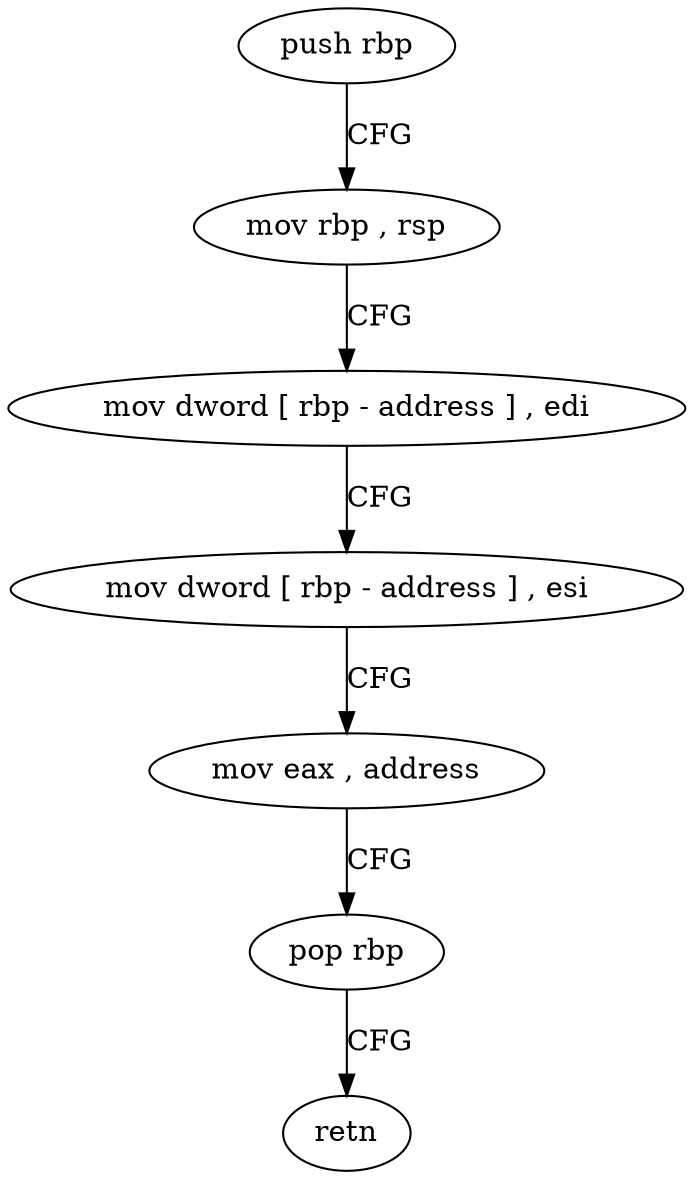 digraph "func" {
"199927" [label = "push rbp" ]
"199928" [label = "mov rbp , rsp" ]
"199931" [label = "mov dword [ rbp - address ] , edi" ]
"199934" [label = "mov dword [ rbp - address ] , esi" ]
"199937" [label = "mov eax , address" ]
"199942" [label = "pop rbp" ]
"199943" [label = "retn" ]
"199927" -> "199928" [ label = "CFG" ]
"199928" -> "199931" [ label = "CFG" ]
"199931" -> "199934" [ label = "CFG" ]
"199934" -> "199937" [ label = "CFG" ]
"199937" -> "199942" [ label = "CFG" ]
"199942" -> "199943" [ label = "CFG" ]
}
